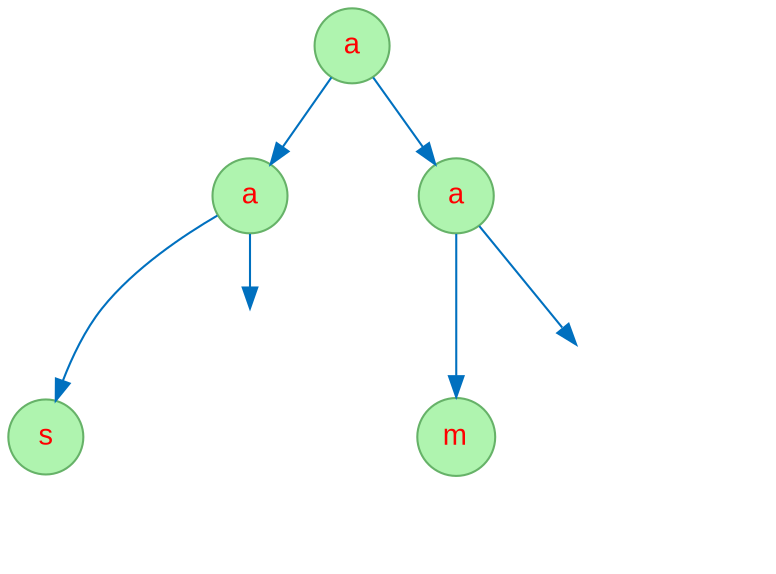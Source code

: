 digraph "Seq-amasa" {
node [fontname="Arial", fontcolor=red, shape=circle, style=filled, color="#66B268", fillcolor="#AFF4AF" ];
edge [color = "#0070BF"];
780237624 [label="a"];
780237624 -> 1296064247;
1296064247 [label="a"];
1296064247 -> 1637070917;
1637070917 [label="s"];
l1296064247 [style=invis];
1296064247 -> l1296064247;
780237624 -> 205797316;
205797316 [label="a"];
205797316 -> 1702297201;
1702297201 [label="m"];
l205797316 [style=invis];
205797316 -> l205797316;
}

